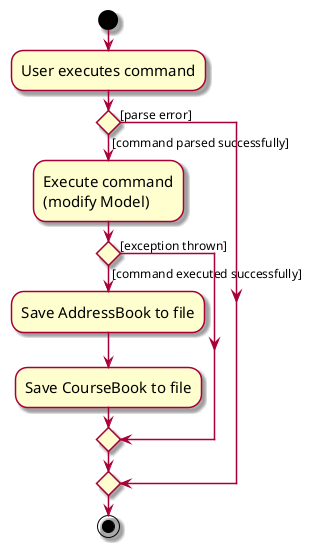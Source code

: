 @startuml
skin rose
skinparam ActivityFontSize 15
skinparam ArrowFontSize 12
start
:User executes command;
if () then ([command parsed successfully])
  :Execute command
  (modify Model);
  if () then ([command executed successfully])
    :Save AddressBook to file;
    :Save CourseBook to file;
  else ([exception thrown])
  endif
else ([parse error])
endif
stop
@enduml

